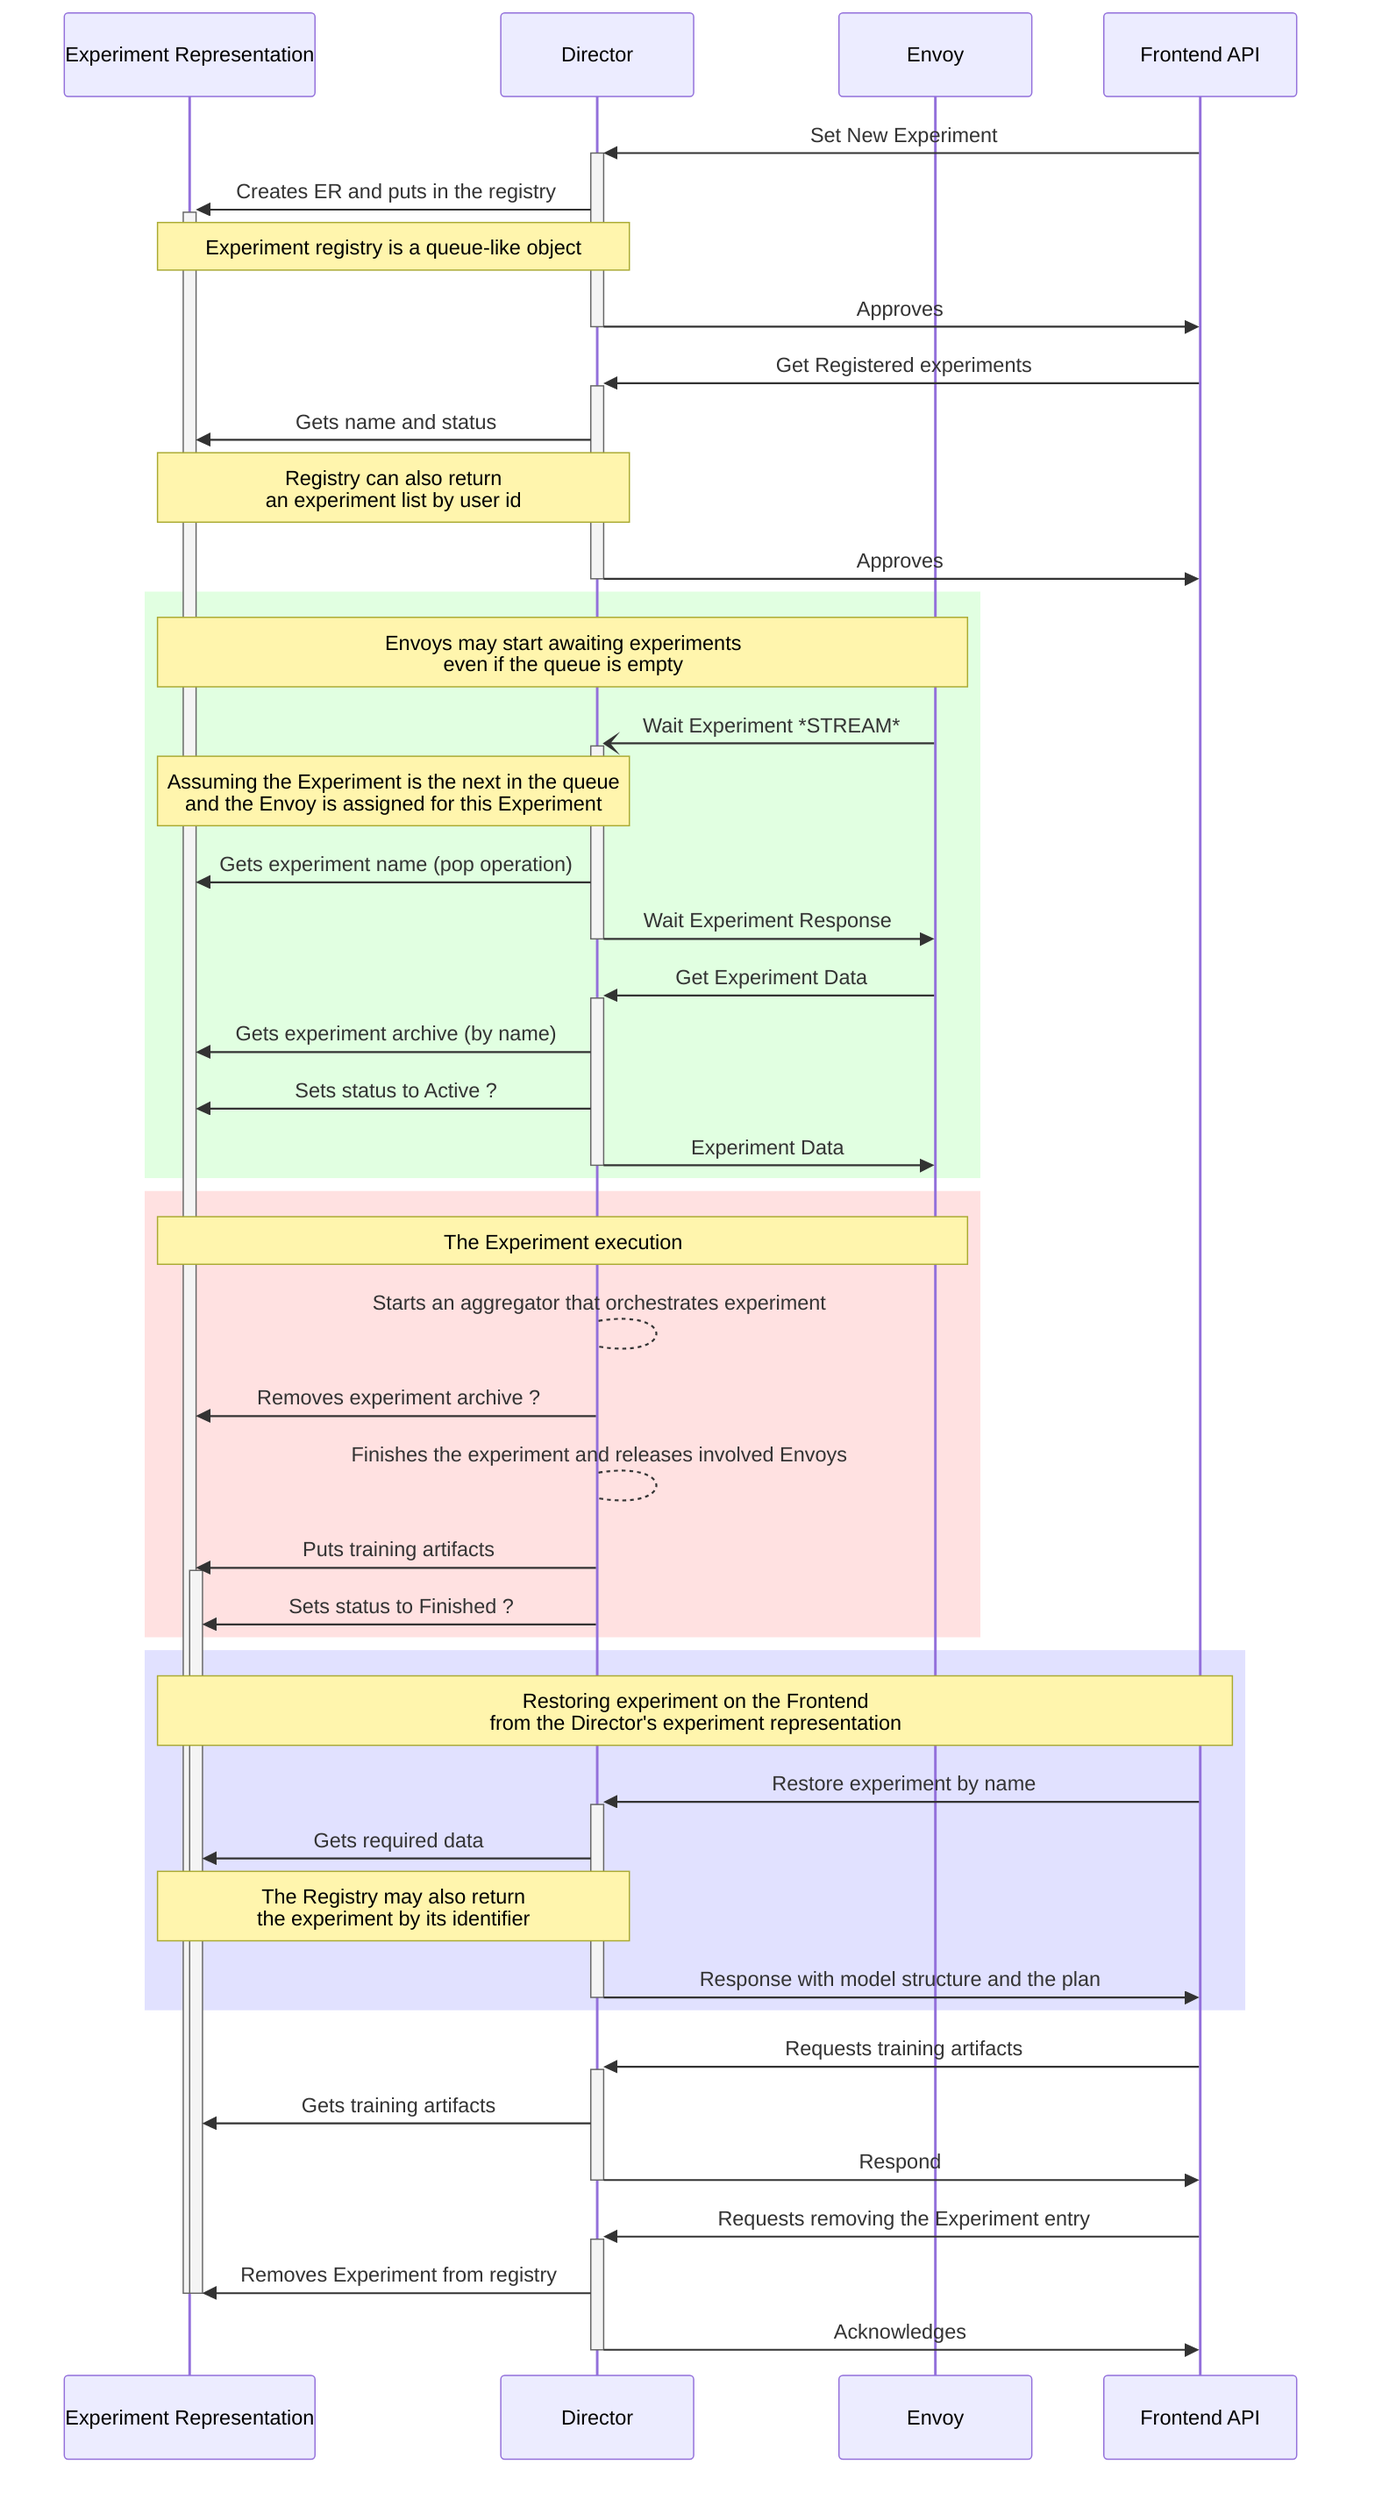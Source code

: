 sequenceDiagram
  participant ER as Experiment Representation
  participant D as Director
  participant E as Envoy
  participant F as Frontend API

  F->>+D: Set New Experiment
  D->>+ER: Creates ER and puts in the registry
  note over ER,D: Experiment registry is a queue-like object
  D->>-F: Approves

  F->>+D: Get Registered experiments
  D->>ER: Gets name and status
  note over ER,D: Registry can also return <br>an experiment list by user id
  D->>-F: Approves

  rect rgb(225, 255, 225)
    note over ER,E: Envoys may start awaiting experiments <br>even if the queue is empty
    E-)+D: Wait Experiment *STREAM*
    note over ER,D: Assuming the Experiment is the next in the queue <br>and the Envoy is assigned for this Experiment
    D->>ER: Gets experiment name (pop operation)
    D->>-E: Wait Experiment Response

    E->>+D: Get Experiment Data
    D->>ER: Gets experiment archive (by name)
    D->>ER: Sets status to Active ?
    D->>-E: Experiment Data
  end

  rect rgb(255, 225, 225)
  note over ER,E: The Experiment execution
    D-->D: Starts an aggregator that orchestrates experiment
    D->>ER: Removes experiment archive ?
    D-->D: Finishes the experiment and releases involved Envoys
    D->>+ER: Puts training artifacts
    D->>ER: Sets status to Finished ?
  end

  rect rgb(225, 225, 255)
    note over ER,F: Restoring experiment on the Frontend <br>from the Director's experiment representation
    F->>+D: Restore experiment by name
    D->>ER: Gets required data
    note over ER,D: The Registry may also return <br>the experiment by its identifier
    D->>-F: Response with model structure and the plan
  end


  F->>+D: Requests training artifacts
  D->>ER: Gets training artifacts
  D->>-F: Respond

  F->>+D: Requests removing the Experiment entry
  D->>ER: Removes Experiment from registry

  deactivate ER
  deactivate ER

  D->>-F: Acknowledges